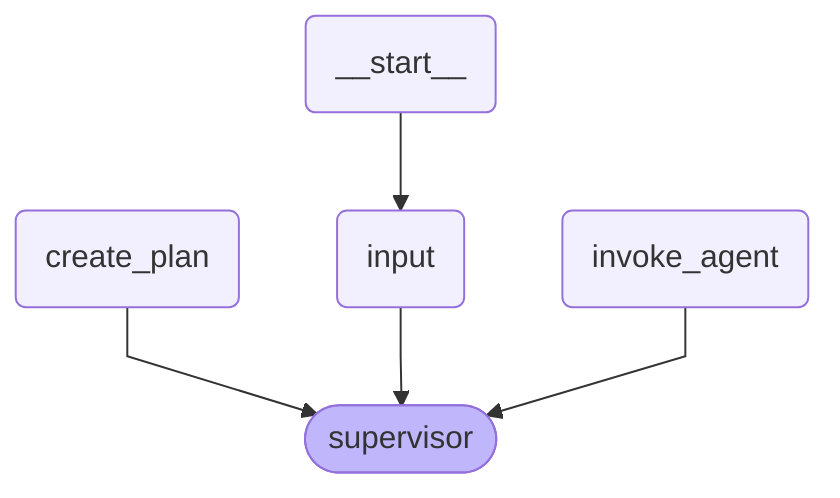 ---
config:
  flowchart:
    curve: linear
---
graph TD;
	__start__(<p>__start__</p>)
	input(input)
	create_plan(create_plan)
	supervisor([supervisor]):::last
	invoke_agent(invoke_agent)
	__start__ --> input;
	create_plan --> supervisor;
	input --> supervisor;
	invoke_agent --> supervisor;
	classDef default fill:#f2f0ff,line-height:1.2
	classDef first fill-opacity:0
	classDef last fill:#bfb6fc